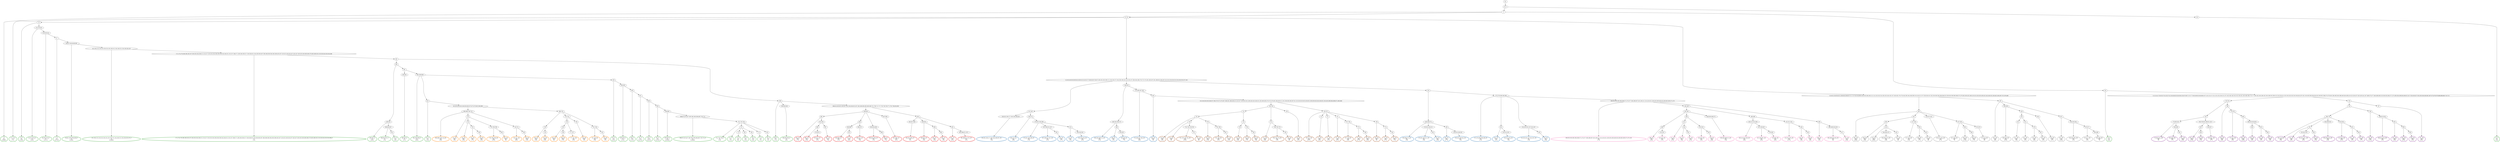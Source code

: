 digraph T {
	{
		rank=same
		395 [penwidth=3,colorscheme=set19,color=3,label="3_P\nP\n0.099%"]
		393 [penwidth=3,colorscheme=set19,color=3,label="4;7;10_P\nP\n3.7%"]
		391 [penwidth=3,colorscheme=set19,color=3,label="18_P\nP\n0.28%"]
		389 [penwidth=3,colorscheme=set19,color=3,label="22;25;28;34_P\nP\n0.63%"]
		387 [penwidth=3,colorscheme=set19,color=3,label="35;38;40;44_P\nP\n0.011%"]
		385 [penwidth=3,colorscheme=set19,color=3,label="47_P\nP\n0.074%"]
		383 [penwidth=3,colorscheme=set19,color=3,label="64;65;79;85;86;90;96_P\nP\n0.056%"]
		381 [penwidth=3,colorscheme=set19,color=3,label="101;104;115;119;123;129;132;135;138;141;144;149;151;154;156;162;167_P\nP\n0.0099%"]
		379 [penwidth=3,colorscheme=set19,color=3,label="171;174;178;186;189;193;197;200;203;204;206;211;214;217;223;225;234;236;238;239;244;246;251;252;257;266;271;283;295;300;317;329;349;351;354;358;363;367;380;388;390;394;395;399;403;407;419;422;429;434;437;445;447;450;453;458;466;469;478;485;488;502;519;529;545;553;554;566_P\nP\n2.5%"]
		375 [penwidth=3,colorscheme=set19,color=3,label="589;592_P\nP\n0.63%"]
		373 [penwidth=3,colorscheme=set19,color=3,label="596;603;607_P\nP\n2.3%"]
		371 [penwidth=3,colorscheme=set19,color=3,label="610_P\nP\n5.6%"]
		368 [penwidth=3,colorscheme=set19,color=3,label="595;602_P\nP\n6.1%"]
		366 [penwidth=3,colorscheme=set19,color=3,label="601;606;609_P\nP\n0.85%"]
		364 [penwidth=3,colorscheme=set19,color=3,label="615_P\nP\n5.4%"]
		362 [penwidth=3,colorscheme=set19,color=3,label="623_P\nP\n0.91%"]
		360 [penwidth=3,colorscheme=set19,color=3,label="628;630_P\nP\n0.22%"]
		358 [penwidth=3,colorscheme=set19,color=3,label="638_P\nP\n0.12%"]
		356 [penwidth=3,colorscheme=set19,color=3,label="647_P\nP\n0.012%"]
		354 [penwidth=3,colorscheme=set19,color=3,label="650_P\nP\n0.031%"]
		352 [penwidth=3,colorscheme=set19,color=3,label="653_P\nP\n0.013%"]
		350 [penwidth=3,colorscheme=set19,color=3,label="658;665_P\nP\n0.0039%"]
		348 [penwidth=3,colorscheme=set19,color=3,label="669;672;674;677;687;691;692;694;697;702;712_P\nP\n0.0086%"]
		346 [penwidth=3,colorscheme=set19,color=3,label="721;735;736_P\nP\n3.3%"]
		344 [penwidth=3,colorscheme=set19,color=3,label="757_P\nP\n1.2%"]
		342 [penwidth=3,colorscheme=set19,color=3,label="773_P\nP\n10%"]
		340 [penwidth=3,colorscheme=set19,color=3,label="783_P\nP\n5.5%"]
		338 [penwidth=3,colorscheme=set19,color=3,label="795_P\nP\n6.4%"]
		336 [penwidth=3,colorscheme=set19,color=3,label="772_P\nP\n11%"]
		334 [penwidth=3,colorscheme=set19,color=3,label="782_P\nP\n11%"]
		332 [penwidth=3,colorscheme=set19,color=3,label="588_P\nP\n3.1%"]
		330 [penwidth=3,colorscheme=set19,color=3,label="590;600;605_P\nP\n5.8%"]
		328 [penwidth=3,colorscheme=set19,color=3,label="8;9_P\nP\n6.6%"]
		326 [penwidth=3,colorscheme=set19,color=3,label="5;6_P\nP\n5.8%"]
		322 [penwidth=3,colorscheme=set19,color=2,label="256;261;265;277;282;293;298;307_M1\nM1\n7.4%"]
		320 [penwidth=3,colorscheme=set19,color=2,label="264;270_M1\nM1\n3.9%"]
		318 [penwidth=3,colorscheme=set19,color=2,label="276;281;284;289_M1\nM1\n2.1%"]
		316 [penwidth=3,colorscheme=set19,color=2,label="297;306;321;327_M1\nM1\n4.1%"]
		314 [penwidth=3,colorscheme=set19,color=2,label="335_M1\nM1\n5.7%"]
		312 [penwidth=3,colorscheme=set19,color=2,label="313_M1\nM1\n1.3%"]
		310 [penwidth=3,colorscheme=set19,color=2,label="334;340;344_M1\nM1\n6.5%"]
		307 [penwidth=3,colorscheme=set19,color=2,label="260;263;269;275_M1\nM1\n2.1%"]
		305 [penwidth=3,colorscheme=set19,color=2,label="288_M1\nM1\n11%"]
		303 [penwidth=3,colorscheme=set19,color=2,label="326;339_M1\nM1\n7.7%"]
		301 [penwidth=3,colorscheme=set19,color=2,label="274;280;287;292_M1\nM1\n3.6%"]
		299 [penwidth=3,colorscheme=set19,color=2,label="305_M1\nM1\n5%"]
		296 [penwidth=3,colorscheme=set19,color=2,label="259;268;273_M1\nM1\n1.4%"]
		294 [penwidth=3,colorscheme=set19,color=2,label="279;291;304;311_M1\nM1\n1.6%"]
		292 [penwidth=3,colorscheme=set19,color=2,label="343_M1\nM1\n5.9%"]
		290 [penwidth=3,colorscheme=set19,color=2,label="303_M1\nM1\n0.77%"]
		288 [penwidth=3,colorscheme=set19,color=2,label="319;325;338;342_M1\nM1\n7.3%"]
		286 [penwidth=3,colorscheme=set19,color=2,label="272;278;286;290;296_M1\nM1\n4.1%"]
		284 [penwidth=3,colorscheme=set19,color=2,label="302_M1\nM1\n4.1%"]
		282 [penwidth=3,colorscheme=set19,color=2,label="310;315;324_M1\nM1\n7.4%"]
		280 [penwidth=3,colorscheme=set19,color=2,label="314;323;331;337;341;347_M1\nM1\n1.3%"]
		278 [penwidth=3,colorscheme=set19,color=2,label="353_M1\nM1\n5.8%"]
		276 [penwidth=3,colorscheme=set19,color=8,label="309;332;355;362;364;369;371;374;377;384;386;397;401;405;411;414;416;421;428;433;439;448;454;459;462;465;471;475_M2\nM2\n2.7%"]
		272 [penwidth=3,colorscheme=set19,color=8,label="496_M2\nM2\n9.4%"]
		270 [penwidth=3,colorscheme=set19,color=8,label="515;525_M2\nM2\n5.7%"]
		267 [penwidth=3,colorscheme=set19,color=8,label="514_M2\nM2\n6.1%"]
		265 [penwidth=3,colorscheme=set19,color=8,label="524_M2\nM2\n7.9%"]
		263 [penwidth=3,colorscheme=set19,color=8,label="561_M2\nM2\n9.1%"]
		261 [penwidth=3,colorscheme=set19,color=8,label="523;533_M2\nM2\n2.5%"]
		259 [penwidth=3,colorscheme=set19,color=8,label="549_M2\nM2\n6.8%"]
		257 [penwidth=3,colorscheme=set19,color=8,label="548;560;568;572_M2\nM2\n7.5%"]
		254 [penwidth=3,colorscheme=set19,color=8,label="505;513;522;539_M2\nM2\n0.4%"]
		252 [penwidth=3,colorscheme=set19,color=8,label="547;559;567_M2\nM2\n0.5%"]
		250 [penwidth=3,colorscheme=set19,color=8,label="576;582_M2\nM2\n8.5%"]
		248 [penwidth=3,colorscheme=set19,color=8,label="512;521;532_M2\nM2\n0.17%"]
		246 [penwidth=3,colorscheme=set19,color=8,label="546_M2\nM2\n1.9%"]
		244 [penwidth=3,colorscheme=set19,color=8,label="558_M2\nM2\n10%"]
		242 [penwidth=3,colorscheme=set19,color=8,label="486_M2\nM2\n11%"]
		240 [penwidth=3,colorscheme=set19,color=8,label="495;498;504;520_M2\nM2\n3%"]
		238 [penwidth=3,colorscheme=set19,color=8,label="557_M2\nM2\n6.4%"]
		235 [penwidth=3,colorscheme=set19,color=9,label="492_M3\nM3\n0.84%"]
		232 [penwidth=3,colorscheme=set19,color=9,label="509_M3\nM3\n4.6%"]
		230 [penwidth=3,colorscheme=set19,color=9,label="518_M3\nM3\n0.65%"]
		228 [penwidth=3,colorscheme=set19,color=9,label="544;564;570_M3\nM3\n5.8%"]
		226 [penwidth=3,colorscheme=set19,color=9,label="552_M3\nM3\n6%"]
		224 [penwidth=3,colorscheme=set19,color=9,label="517;528_M3\nM3\n2.4%"]
		222 [penwidth=3,colorscheme=set19,color=9,label="538_M3\nM3\n1.7%"]
		220 [penwidth=3,colorscheme=set19,color=9,label="543_M3\nM3\n6%"]
		218 [penwidth=3,colorscheme=set19,color=9,label="516;537;542_M3\nM3\n8.7%"]
		216 [penwidth=3,colorscheme=set19,color=9,label="527;536_M3\nM3\n7%"]
		214 [penwidth=3,colorscheme=set19,color=9,label="563_M3\nM3\n0.14%"]
		212 [penwidth=3,colorscheme=set19,color=9,label="569_M3\nM3\n5.7%"]
		210 [penwidth=3,colorscheme=set19,color=9,label="574;579_M3\nM3\n6%"]
		208 [penwidth=3,colorscheme=set19,color=9,label="497_M3\nM3\n4.6%"]
		206 [penwidth=3,colorscheme=set19,color=9,label="500;508_M3\nM3\n0.52%"]
		202 [penwidth=3,colorscheme=set19,color=9,label="541_M3\nM3\n7.8%"]
		200 [penwidth=3,colorscheme=set19,color=9,label="551_M3\nM3\n3.2%"]
		198 [penwidth=3,colorscheme=set19,color=9,label="578_M3\nM3\n2.6%"]
		196 [penwidth=3,colorscheme=set19,color=9,label="587_M3\nM3\n5.2%"]
		194 [penwidth=3,colorscheme=set19,color=9,label="540_M3\nM3\n8.7%"]
		192 [penwidth=3,colorscheme=set19,color=9,label="507_M3\nM3\n0.53%"]
		190 [penwidth=3,colorscheme=set19,color=9,label="534;550;562_M3\nM3\n2.2%"]
		188 [penwidth=3,colorscheme=set19,color=9,label="573;577_M3\nM3\n2.2%"]
		186 [penwidth=3,colorscheme=set19,color=9,label="583;586_M3\nM3\n7%"]
		181 [penwidth=3,colorscheme=set19,color=7,label="718_M4\nM4\n2.5%"]
		179 [penwidth=3,colorscheme=set19,color=7,label="724_M4\nM4\n2%"]
		177 [penwidth=3,colorscheme=set19,color=7,label="731;740;748;762_M4\nM4\n0.32%"]
		175 [penwidth=3,colorscheme=set19,color=7,label="787_M4\nM4\n6%"]
		173 [penwidth=3,colorscheme=set19,color=7,label="730_M4\nM4\n5.3%"]
		171 [penwidth=3,colorscheme=set19,color=7,label="761;786_M4\nM4\n2.2%"]
		169 [penwidth=3,colorscheme=set19,color=7,label="807_M4\nM4\n6.1%"]
		166 [penwidth=3,colorscheme=set19,color=7,label="729_M4\nM4\n5.8%"]
		164 [penwidth=3,colorscheme=set19,color=7,label="739_M4\nM4\n2.7%"]
		162 [penwidth=3,colorscheme=set19,color=7,label="760_M4\nM4\n7.9%"]
		160 [penwidth=3,colorscheme=set19,color=7,label="722_M4\nM4\n4.9%"]
		158 [penwidth=3,colorscheme=set19,color=7,label="738;759;776_M4\nM4\n2.3%"]
		156 [penwidth=3,colorscheme=set19,color=7,label="785_M4\nM4\n5%"]
		154 [penwidth=3,colorscheme=set19,color=7,label="728_M4\nM4\n5.2%"]
		152 [penwidth=3,colorscheme=set19,color=7,label="703;707_M4\nM4\n0.67%"]
		150 [penwidth=3,colorscheme=set19,color=7,label="714_M4\nM4\n5.6%"]
		148 [penwidth=3,colorscheme=set19,color=7,label="727_M4\nM4\n5.1%"]
		146 [penwidth=3,colorscheme=set19,color=7,label="737_M4\nM4\n6.2%"]
		144 [penwidth=3,colorscheme=set19,color=7,label="747;758_M4\nM4\n4.6%"]
		142 [penwidth=3,colorscheme=set19,color=7,label="775_M4\nM4\n0.17%"]
		140 [penwidth=3,colorscheme=set19,color=7,label="796_M4\nM4\n5.6%"]
		138 [penwidth=3,colorscheme=set19,color=7,label="746_M4\nM4\n3%"]
		136 [penwidth=3,colorscheme=set19,color=7,label="774_M4\nM4\n3.7%"]
		134 [penwidth=3,colorscheme=set19,color=7,label="784_M4\nM4\n7.1%"]
		131 [penwidth=3,colorscheme=set19,color=5,label="695;699;709;716_M5\nM5\n4.9%"]
		129 [penwidth=3,colorscheme=set19,color=5,label="725_M5\nM5\n12%"]
		127 [penwidth=3,colorscheme=set19,color=5,label="745_M5\nM5\n2.4%"]
		125 [penwidth=3,colorscheme=set19,color=5,label="753_M5\nM5\n1.7%"]
		123 [penwidth=3,colorscheme=set19,color=5,label="799_M5\nM5\n5.4%"]
		121 [penwidth=3,colorscheme=set19,color=5,label="752;766;789_M5\nM5\n0.32%"]
		119 [penwidth=3,colorscheme=set19,color=5,label="803_M5\nM5\n5%"]
		117 [penwidth=3,colorscheme=set19,color=5,label="744;751_M5\nM5\n9.9%"]
		115 [penwidth=3,colorscheme=set19,color=5,label="788_M5\nM5\n5.2%"]
		112 [penwidth=3,colorscheme=set19,color=5,label="708_M5\nM5\n5.5%"]
		110 [penwidth=3,colorscheme=set19,color=5,label="743_M5\nM5\n9.3%"]
		106 [penwidth=3,colorscheme=set19,color=5,label="765_M5\nM5\n4%"]
		104 [penwidth=3,colorscheme=set19,color=5,label="798_M5\nM5\n5.7%"]
		102 [penwidth=3,colorscheme=set19,color=5,label="777;797_M5\nM5\n5.5%"]
		100 [penwidth=3,colorscheme=set19,color=5,label="764_M5\nM5\n11%"]
		98 [penwidth=3,colorscheme=set19,color=5,label="741;749_M5\nM5\n1.8%"]
		96 [penwidth=3,colorscheme=set19,color=5,label="763_M5\nM5\n11%"]
		91 [penwidth=3,colorscheme=set19,color=4,label="770;802;812_M6\nM6\n1%"]
		89 [penwidth=3,colorscheme=set19,color=4,label="834;838_M6\nM6\n1.7%"]
		87 [penwidth=3,colorscheme=set19,color=4,label="841_M6\nM6\n6.8%"]
		84 [penwidth=3,colorscheme=set19,color=4,label="823_M6\nM6\n0.24%"]
		82 [penwidth=3,colorscheme=set19,color=4,label="829_M6\nM6\n5.3%"]
		80 [penwidth=3,colorscheme=set19,color=4,label="833;837_M6\nM6\n9.7%"]
		78 [penwidth=3,colorscheme=set19,color=4,label="769_M6\nM6\n4.9%"]
		76 [penwidth=3,colorscheme=set19,color=4,label="779;792_M6\nM6\n1.6%"]
		74 [penwidth=3,colorscheme=set19,color=4,label="800_M6\nM6\n0.93%"]
		71 [penwidth=3,colorscheme=set19,color=4,label="828_M6\nM6\n6.4%"]
		69 [penwidth=3,colorscheme=set19,color=4,label="832_M6\nM6\n4.2%"]
		67 [penwidth=3,colorscheme=set19,color=4,label="840_M6\nM6\n5.4%"]
		63 [penwidth=3,colorscheme=set19,color=4,label="768;778_M6\nM6\n1.8%"]
		61 [penwidth=3,colorscheme=set19,color=4,label="791_M6\nM6\n4.8%"]
		59 [penwidth=3,colorscheme=set19,color=4,label="815;821;827_M6\nM6\n6.5%"]
		57 [penwidth=3,colorscheme=set19,color=4,label="820_M6\nM6\n5.3%"]
		55 [penwidth=3,colorscheme=set19,color=4,label="804;809;819_M6\nM6\n6.4%"]
		53 [penwidth=3,colorscheme=set19,color=4,label="814;826_M6\nM6\n0.41%"]
		51 [penwidth=3,colorscheme=set19,color=4,label="831_M6\nM6\n2.2%"]
		49 [penwidth=3,colorscheme=set19,color=4,label="844_M6\nM6\n5.7%"]
		47 [penwidth=3,colorscheme=set19,color=4,label="790_M6\nM6\n0.13%"]
		45 [penwidth=3,colorscheme=set19,color=4,label="808;813;818_M6\nM6\n2.3%"]
		43 [penwidth=3,colorscheme=set19,color=4,label="825_M6\nM6\n3.6%"]
		41 [penwidth=3,colorscheme=set19,color=4,label="830_M6\nM6\n0.52%"]
		39 [penwidth=3,colorscheme=set19,color=4,label="836_M6\nM6\n5.4%"]
		37 [penwidth=3,colorscheme=set19,color=4,label="767_M6\nM6\n6.6%"]
		33 [penwidth=3,colorscheme=set19,color=1,label="846_M7\nM7\n2.7%"]
		30 [penwidth=3,colorscheme=set19,color=1,label="860_M7\nM7\n9.3%"]
		28 [penwidth=3,colorscheme=set19,color=1,label="870;874_M7\nM7\n5.2%"]
		26 [penwidth=3,colorscheme=set19,color=1,label="867_M7\nM7\n7.5%"]
		23 [penwidth=3,colorscheme=set19,color=1,label="859;866_M7\nM7\n2.2%"]
		21 [penwidth=3,colorscheme=set19,color=1,label="873_M7\nM7\n6.5%"]
		19 [penwidth=3,colorscheme=set19,color=1,label="865;872_M7\nM7\n7.6%"]
		17 [penwidth=3,colorscheme=set19,color=1,label="850;854;858_M7\nM7\n1.5%"]
		15 [penwidth=3,colorscheme=set19,color=1,label="869_M7\nM7\n7.1%"]
		13 [penwidth=3,colorscheme=set19,color=1,label="857;864_M7\nM7\n9.2%"]
		10 [penwidth=3,colorscheme=set19,color=1,label="845;847;863_M7\nM7\n11%"]
		8 [penwidth=3,colorscheme=set19,color=1,label="849;853_M7\nM7\n4.9%"]
		6 [penwidth=3,colorscheme=set19,color=1,label="856_M7\nM7\n2.9%"]
		4 [penwidth=3,colorscheme=set19,color=1,label="862_M7\nM7\n10%"]
		2 [penwidth=3,colorscheme=set19,color=1,label="852_M7\nM7\n6.5%"]
		0 [penwidth=3,colorscheme=set19,color=1,label="861;868;871;875_M7\nM7\n5.2%"]
	}
	398 [label="GL"]
	397 [label="0;1;2"]
	396 [label="3"]
	394 [label="4;7;10"]
	392 [label="18"]
	390 [label="22;25;28;34"]
	388 [label="35;38;40;44"]
	386 [label="47"]
	384 [label="64;65;79;85;86;90;96"]
	382 [label="101;104;115;119;123;129;132;135;138;141;144;149;151;154;156;162;167"]
	380 [label="171;174;178;186;189;193;197;200;203;204;206;211;214;217;223;225;234;236;238;239;244;246;251;252;257;266;271;283;295;300;317;329;349;351;354;358;363;367;380;388;390;394;395;399;403;407;419;422;429;434;437;445;447;450;453;458;466;469;478;485;488;502;519;529;545;553;554;566"]
	378 [label="581"]
	377 [label="584"]
	376 [label="589;592"]
	374 [label="596;603;607"]
	372 [label="610"]
	370 [label="591"]
	369 [label="595;602"]
	367 [label="601;606;609"]
	365 [label="615"]
	363 [label="623"]
	361 [label="628;630"]
	359 [label="638"]
	357 [label="647"]
	355 [label="650"]
	353 [label="653"]
	351 [label="658;665"]
	349 [label="669;672;674;677;687;691;692;694;697;702;712"]
	347 [label="721;735;736"]
	345 [label="757"]
	343 [label="773"]
	341 [label="783"]
	339 [label="795"]
	337 [label="772"]
	335 [label="782"]
	333 [label="588"]
	331 [label="590;600;605"]
	329 [label="8;9"]
	327 [label="5;6"]
	325 [label="15;19;24;30;33;36;39;42;48;50;52;54;55;57;76;80;83;87;93;97;100;102;105;108;111;118;126;127;134;136;139;142;152;155;157;160;164;168;170;172;175;181;183;187;191;198;201;205;207;212;215;218;220;222;224;226;235;237;240"]
	324 [label="247;249"]
	323 [label="256;261;265;277;282;293;298;307"]
	321 [label="264;270"]
	319 [label="276;281;284;289"]
	317 [label="297;306;321;327"]
	315 [label="335"]
	313 [label="313"]
	311 [label="334;340;344"]
	309 [label="248;255"]
	308 [label="260;263;269;275"]
	306 [label="288"]
	304 [label="326;339"]
	302 [label="274;280;287;292"]
	300 [label="305"]
	298 [label="254"]
	297 [label="259;268;273"]
	295 [label="279;291;304;311"]
	293 [label="343"]
	291 [label="303"]
	289 [label="319;325;338;342"]
	287 [label="272;278;286;290;296"]
	285 [label="302"]
	283 [label="310;315;324"]
	281 [label="314;323;331;337;341;347"]
	279 [label="353"]
	277 [label="309;332;355;362;364;369;371;374;377;384;386;397;401;405;411;414;416;421;428;433;439;448;454;459;462;465;471;475"]
	275 [label="482;483"]
	274 [label="487;491"]
	273 [label="496"]
	271 [label="515;525"]
	269 [label="506"]
	268 [label="514"]
	266 [label="524"]
	264 [label="561"]
	262 [label="523;533"]
	260 [label="549"]
	258 [label="548;560;568;572"]
	256 [label="490;499"]
	255 [label="505;513;522;539"]
	253 [label="547;559;567"]
	251 [label="576;582"]
	249 [label="512;521;532"]
	247 [label="546"]
	245 [label="558"]
	243 [label="486"]
	241 [label="495;498;504;520"]
	239 [label="557"]
	237 [label="13;16;21;26;29;45;51;58;60;62;66;68;70;71;73;75;81;84;88;91;94;103;106;109;112;114;116;120;124;130;133;140;145;147;158;165;176;179;184;190;194;199;208;210;216;221;227;228;230;241;242;250;285;294;299;308;322;328;345;356;360;366;375;379;382;393;402;406;418;424;426;430;438;442;444;446;452;456;461;464;467;472;476;480"]
	236 [label="492"]
	234 [label="501"]
	233 [label="509"]
	231 [label="518"]
	229 [label="544;564;570"]
	227 [label="552"]
	225 [label="517;528"]
	223 [label="538"]
	221 [label="543"]
	219 [label="516;537;542"]
	217 [label="527;536"]
	215 [label="563"]
	213 [label="569"]
	211 [label="574;579"]
	209 [label="497"]
	207 [label="500;508"]
	205 [label="526"]
	204 [label="535"]
	203 [label="541"]
	201 [label="551"]
	199 [label="578"]
	197 [label="587"]
	195 [label="540"]
	193 [label="507"]
	191 [label="534;550;562"]
	189 [label="573;577"]
	187 [label="583;586"]
	185 [label="312;316;320;333;348;357;365;370;372;378;387;389;391;398;409;412;415;417;423;425;431;436;440;443;449;451;455;460;463;470;474;479;481;494;503;511;531;556;585;593;597;611;613;616;619;625;629;631;636;639;643;645;649;651;654;655;660;664;666;671;682;685"]
	184 [label="700;704"]
	183 [label="715"]
	182 [label="718"]
	180 [label="724"]
	178 [label="731;740;748;762"]
	176 [label="787"]
	174 [label="730"]
	172 [label="761;786"]
	170 [label="807"]
	168 [label="723"]
	167 [label="729"]
	165 [label="739"]
	163 [label="760"]
	161 [label="722"]
	159 [label="738;759;776"]
	157 [label="785"]
	155 [label="728"]
	153 [label="703;707"]
	151 [label="714"]
	149 [label="727"]
	147 [label="737"]
	145 [label="747;758"]
	143 [label="775"]
	141 [label="796"]
	139 [label="746"]
	137 [label="774"]
	135 [label="784"]
	133 [label="622;624;634;642;648;659;663;670;675;678;681;684;688"]
	132 [label="695;699;709;716"]
	130 [label="725"]
	128 [label="745"]
	126 [label="753"]
	124 [label="799"]
	122 [label="752;766;789"]
	120 [label="803"]
	118 [label="744;751"]
	116 [label="788"]
	114 [label="698;705"]
	113 [label="708"]
	111 [label="743"]
	109 [label="732;742"]
	108 [label="750"]
	107 [label="765"]
	105 [label="798"]
	103 [label="777;797"]
	101 [label="764"]
	99 [label="741;749"]
	97 [label="763"]
	95 [label="11;12;14;17;20;23;27;31;32;37;41;43;46;49;53;56;59;61;63;67;69;72;74;77;78;82;89;92;95;98;99;107;110;113;117;121;122;125;128;131;137;143;146;148;150;153;159;161;163;166;169;173;177;180;182;185;188;192;195;196;202;209;213;219;229;231;232;233;243;245;253;258;262;267;301;318;330;336;346;350;352;359;361;368;373;376;381;383;385;392;396;400;404;408;410;413;420;427;432;435;441;457;468;473;477;484;489;493;510;530;555;565;571;575;580;594;598;604;608;612;617;620;626;627;632;635;640;656;661;667;673;676;679;686;689;693;710;713"]
	94 [label="719;734"]
	93 [label="755"]
	92 [label="770;802;812"]
	90 [label="834;838"]
	88 [label="841"]
	86 [label="780;793;801;806;811;817"]
	85 [label="823"]
	83 [label="829"]
	81 [label="833;837"]
	79 [label="769"]
	77 [label="779;792"]
	75 [label="800"]
	73 [label="805;810;816;822"]
	72 [label="828"]
	70 [label="832"]
	68 [label="840"]
	66 [label="733"]
	65 [label="754"]
	64 [label="768;778"]
	62 [label="791"]
	60 [label="815;821;827"]
	58 [label="820"]
	56 [label="804;809;819"]
	54 [label="814;826"]
	52 [label="831"]
	50 [label="844"]
	48 [label="790"]
	46 [label="808;813;818"]
	44 [label="825"]
	42 [label="830"]
	40 [label="836"]
	38 [label="767"]
	36 [label="599;614;618;621;633;637;641;644;646;652;657;662;668;680;683;690;696;701;706;711;717;720;726;756;771;781;794;824;835"]
	35 [label="839;843"]
	34 [label="846"]
	32 [label="851;855"]
	31 [label="860"]
	29 [label="870;874"]
	27 [label="867"]
	25 [label="848"]
	24 [label="859;866"]
	22 [label="873"]
	20 [label="865;872"]
	18 [label="850;854;858"]
	16 [label="869"]
	14 [label="857;864"]
	12 [label="842"]
	11 [label="845;847;863"]
	9 [label="849;853"]
	7 [label="856"]
	5 [label="862"]
	3 [label="852"]
	1 [label="861;868;871;875"]
	398 -> 397
	397 -> 396
	397 -> 327
	396 -> 395
	396 -> 394
	396 -> 329
	394 -> 393
	394 -> 392
	394 -> 325
	394 -> 237
	392 -> 391
	392 -> 390
	390 -> 389
	390 -> 388
	388 -> 387
	388 -> 386
	386 -> 385
	386 -> 384
	384 -> 383
	384 -> 382
	382 -> 381
	382 -> 380
	380 -> 379
	380 -> 378
	378 -> 377
	378 -> 333
	377 -> 376
	377 -> 370
	376 -> 375
	376 -> 374
	374 -> 373
	374 -> 372
	372 -> 371
	370 -> 369
	370 -> 367
	369 -> 368
	367 -> 366
	367 -> 365
	367 -> 363
	365 -> 364
	365 -> 133
	363 -> 362
	363 -> 361
	361 -> 360
	361 -> 359
	359 -> 358
	359 -> 357
	357 -> 356
	357 -> 355
	355 -> 354
	355 -> 353
	353 -> 352
	353 -> 351
	351 -> 350
	351 -> 349
	349 -> 348
	349 -> 347
	347 -> 346
	347 -> 345
	347 -> 337
	347 -> 335
	345 -> 344
	345 -> 343
	345 -> 341
	345 -> 339
	343 -> 342
	341 -> 340
	339 -> 338
	337 -> 336
	335 -> 334
	333 -> 332
	333 -> 331
	333 -> 36
	331 -> 330
	329 -> 328
	329 -> 95
	327 -> 326
	325 -> 324
	325 -> 309
	325 -> 298
	324 -> 323
	324 -> 321
	323 -> 322
	321 -> 320
	321 -> 319
	319 -> 318
	319 -> 317
	319 -> 313
	317 -> 316
	317 -> 315
	315 -> 314
	313 -> 312
	313 -> 311
	311 -> 310
	309 -> 308
	309 -> 302
	308 -> 307
	308 -> 306
	306 -> 305
	306 -> 304
	304 -> 303
	302 -> 301
	302 -> 300
	300 -> 299
	300 -> 185
	298 -> 297
	298 -> 287
	297 -> 296
	297 -> 295
	297 -> 291
	295 -> 294
	295 -> 293
	293 -> 292
	291 -> 290
	291 -> 289
	289 -> 288
	287 -> 286
	287 -> 285
	287 -> 281
	287 -> 277
	285 -> 284
	285 -> 283
	283 -> 282
	281 -> 280
	281 -> 279
	279 -> 278
	277 -> 276
	277 -> 275
	277 -> 243
	275 -> 274
	275 -> 256
	274 -> 273
	274 -> 269
	274 -> 258
	273 -> 272
	273 -> 271
	271 -> 270
	269 -> 268
	269 -> 262
	268 -> 267
	268 -> 266
	266 -> 265
	266 -> 264
	264 -> 263
	262 -> 261
	262 -> 260
	260 -> 259
	258 -> 257
	256 -> 255
	256 -> 249
	255 -> 254
	255 -> 253
	253 -> 252
	253 -> 251
	251 -> 250
	249 -> 248
	249 -> 247
	247 -> 246
	247 -> 245
	245 -> 244
	243 -> 242
	243 -> 241
	241 -> 240
	241 -> 239
	239 -> 238
	237 -> 236
	237 -> 209
	236 -> 235
	236 -> 234
	236 -> 219
	236 -> 217
	234 -> 233
	234 -> 225
	233 -> 232
	233 -> 231
	231 -> 230
	231 -> 229
	231 -> 227
	229 -> 228
	227 -> 226
	225 -> 224
	225 -> 223
	223 -> 222
	223 -> 221
	221 -> 220
	219 -> 218
	217 -> 216
	217 -> 215
	217 -> 211
	215 -> 214
	215 -> 213
	213 -> 212
	211 -> 210
	209 -> 208
	209 -> 207
	209 -> 193
	207 -> 206
	207 -> 205
	205 -> 204
	205 -> 195
	204 -> 203
	204 -> 201
	203 -> 202
	201 -> 200
	201 -> 199
	199 -> 198
	199 -> 197
	197 -> 196
	195 -> 194
	193 -> 192
	193 -> 191
	191 -> 190
	191 -> 189
	189 -> 188
	189 -> 187
	187 -> 186
	185 -> 184
	185 -> 153
	184 -> 183
	184 -> 161
	184 -> 155
	183 -> 182
	183 -> 168
	182 -> 181
	182 -> 180
	182 -> 174
	180 -> 179
	180 -> 178
	178 -> 177
	178 -> 176
	176 -> 175
	174 -> 173
	174 -> 172
	172 -> 171
	172 -> 170
	170 -> 169
	168 -> 167
	168 -> 165
	167 -> 166
	165 -> 164
	165 -> 163
	163 -> 162
	161 -> 160
	161 -> 159
	159 -> 158
	159 -> 157
	157 -> 156
	155 -> 154
	153 -> 152
	153 -> 151
	153 -> 149
	153 -> 147
	153 -> 139
	151 -> 150
	149 -> 148
	147 -> 146
	147 -> 145
	145 -> 144
	145 -> 143
	143 -> 142
	143 -> 141
	141 -> 140
	139 -> 138
	139 -> 137
	137 -> 136
	137 -> 135
	135 -> 134
	133 -> 132
	133 -> 114
	132 -> 131
	132 -> 130
	132 -> 118
	130 -> 129
	130 -> 128
	130 -> 122
	128 -> 127
	128 -> 126
	126 -> 125
	126 -> 124
	124 -> 123
	122 -> 121
	122 -> 120
	120 -> 119
	118 -> 117
	118 -> 116
	116 -> 115
	114 -> 113
	114 -> 109
	114 -> 99
	113 -> 112
	113 -> 111
	111 -> 110
	109 -> 108
	109 -> 101
	108 -> 107
	108 -> 103
	107 -> 106
	107 -> 105
	105 -> 104
	103 -> 102
	101 -> 100
	99 -> 98
	99 -> 97
	97 -> 96
	95 -> 94
	95 -> 66
	94 -> 93
	94 -> 79
	93 -> 92
	93 -> 86
	92 -> 91
	92 -> 90
	90 -> 89
	90 -> 88
	88 -> 87
	86 -> 85
	86 -> 81
	85 -> 84
	85 -> 83
	83 -> 82
	81 -> 80
	79 -> 78
	79 -> 77
	77 -> 76
	77 -> 75
	75 -> 74
	75 -> 73
	73 -> 72
	73 -> 70
	72 -> 71
	70 -> 69
	70 -> 68
	68 -> 67
	66 -> 65
	66 -> 38
	65 -> 64
	65 -> 48
	64 -> 63
	64 -> 62
	64 -> 56
	64 -> 54
	62 -> 61
	62 -> 60
	62 -> 58
	60 -> 59
	58 -> 57
	56 -> 55
	54 -> 53
	54 -> 52
	52 -> 51
	52 -> 50
	50 -> 49
	48 -> 47
	48 -> 46
	46 -> 45
	46 -> 44
	44 -> 43
	44 -> 42
	42 -> 41
	42 -> 40
	40 -> 39
	38 -> 37
	36 -> 35
	36 -> 12
	35 -> 34
	35 -> 25
	35 -> 18
	35 -> 14
	34 -> 33
	34 -> 32
	32 -> 31
	32 -> 27
	31 -> 30
	31 -> 29
	29 -> 28
	27 -> 26
	25 -> 24
	25 -> 20
	24 -> 23
	24 -> 22
	22 -> 21
	20 -> 19
	18 -> 17
	18 -> 16
	16 -> 15
	14 -> 13
	12 -> 11
	12 -> 9
	12 -> 3
	11 -> 10
	9 -> 8
	9 -> 7
	7 -> 6
	7 -> 5
	5 -> 4
	3 -> 2
	3 -> 1
	1 -> 0
}
